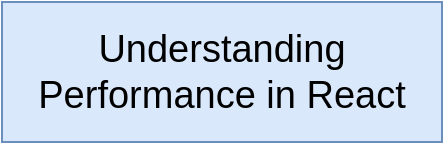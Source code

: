<mxfile version="13.3.7" type="device" pages="8"><diagram name="02 - perf" id="t2TUxN17wFgN8wNWO2Cf"><mxGraphModel dx="439" dy="243" grid="1" gridSize="10" guides="1" tooltips="1" connect="1" arrows="1" fold="1" page="1" pageScale="1" pageWidth="1920" pageHeight="1200" math="0" shadow="0"><root><mxCell id="jJI2EIIkVg785DbDCy2p-0"/><mxCell id="jJI2EIIkVg785DbDCy2p-1" parent="jJI2EIIkVg785DbDCy2p-0"/><mxCell id="VVTbfnG45FFTxxPmZXgF-0" value="Understanding Performance in React" style="rounded=0;whiteSpace=wrap;html=1;fontSize=19;align=center;fillColor=#dae8fc;strokeColor=#6c8ebf;" vertex="1" parent="jJI2EIIkVg785DbDCy2p-1"><mxGeometry x="820" y="630" width="220" height="70" as="geometry"/></mxCell></root></mxGraphModel></diagram><diagram id="FVXwTptBEdayUmFcSih4" name="01 - perf"><mxGraphModel dx="754" dy="418" grid="1" gridSize="10" guides="1" tooltips="1" connect="1" arrows="1" fold="1" page="1" pageScale="1" pageWidth="1920" pageHeight="1200" math="0" shadow="0"><root><mxCell id="0"/><mxCell id="1" parent="0"/><mxCell id="VbLmjLQE_Q2GaZdReaiH-5" value="" style="strokeWidth=1;shadow=0;dashed=0;align=center;html=1;shape=mxgraph.mockup.containers.browserWindow;rSize=0;strokeColor=#666666;strokeColor2=#008cff;strokeColor3=#c4c4c4;mainText=,;recursiveResize=0;fontSize=13;" vertex="1" parent="1"><mxGeometry x="740" y="510" width="260" height="350" as="geometry"/></mxCell><mxCell id="VbLmjLQE_Q2GaZdReaiH-6" value="Page 1" style="strokeWidth=1;shadow=0;dashed=0;align=center;html=1;shape=mxgraph.mockup.containers.anchor;fontSize=17;fontColor=#666666;align=left;" vertex="1" parent="VbLmjLQE_Q2GaZdReaiH-5"><mxGeometry x="60" y="12" width="110" height="26" as="geometry"/></mxCell><mxCell id="VbLmjLQE_Q2GaZdReaiH-7" value="" style="strokeWidth=1;shadow=0;dashed=0;align=center;html=1;shape=mxgraph.mockup.containers.anchor;rSize=0;fontSize=17;fontColor=#666666;align=left;" vertex="1" parent="VbLmjLQE_Q2GaZdReaiH-5"><mxGeometry x="130" y="60" width="250" height="26" as="geometry"/></mxCell><mxCell id="VbLmjLQE_Q2GaZdReaiH-8" value="Revenue:" style="text;html=1;strokeColor=none;fillColor=none;align=left;verticalAlign=middle;whiteSpace=wrap;rounded=0;fontSize=13;" vertex="1" parent="VbLmjLQE_Q2GaZdReaiH-5"><mxGeometry x="10" y="120" width="80" height="20" as="geometry"/></mxCell><mxCell id="X5NCKBZt4RLIYFNzHx9n-2" value="Name:" style="text;html=1;strokeColor=none;fillColor=none;align=left;verticalAlign=middle;whiteSpace=wrap;rounded=0;fontSize=13;" vertex="1" parent="VbLmjLQE_Q2GaZdReaiH-5"><mxGeometry x="10" y="150" width="80" height="20" as="geometry"/></mxCell><mxCell id="X5NCKBZt4RLIYFNzHx9n-4" value="" style="rounded=0;whiteSpace=wrap;html=1;fontSize=19;align=center;" vertex="1" parent="VbLmjLQE_Q2GaZdReaiH-5"><mxGeometry x="30" y="200" width="210" height="60" as="geometry"/></mxCell><mxCell id="X5NCKBZt4RLIYFNzHx9n-5" value="Total Sales" style="text;html=1;strokeColor=none;fillColor=none;align=center;verticalAlign=middle;whiteSpace=wrap;rounded=0;fontSize=10;" vertex="1" parent="VbLmjLQE_Q2GaZdReaiH-5"><mxGeometry x="77.5" y="237" width="115" height="20" as="geometry"/></mxCell><mxCell id="X5NCKBZt4RLIYFNzHx9n-6" value="$50m" style="text;html=1;strokeColor=none;fillColor=none;align=center;verticalAlign=middle;whiteSpace=wrap;rounded=0;fontSize=19;" vertex="1" parent="VbLmjLQE_Q2GaZdReaiH-5"><mxGeometry x="77.5" y="210" width="115" height="20" as="geometry"/></mxCell><mxCell id="X5NCKBZt4RLIYFNzHx9n-7" value="" style="rounded=0;whiteSpace=wrap;html=1;fontSize=19;align=center;" vertex="1" parent="VbLmjLQE_Q2GaZdReaiH-5"><mxGeometry x="30" y="270" width="210" height="60" as="geometry"/></mxCell><mxCell id="X5NCKBZt4RLIYFNzHx9n-8" value="Best Product" style="text;html=1;strokeColor=none;fillColor=none;align=center;verticalAlign=middle;whiteSpace=wrap;rounded=0;fontSize=10;" vertex="1" parent="VbLmjLQE_Q2GaZdReaiH-5"><mxGeometry x="77.5" y="307" width="115" height="20" as="geometry"/></mxCell><mxCell id="X5NCKBZt4RLIYFNzHx9n-9" value="Shoes" style="text;html=1;strokeColor=none;fillColor=none;align=center;verticalAlign=middle;whiteSpace=wrap;rounded=0;fontSize=19;" vertex="1" parent="VbLmjLQE_Q2GaZdReaiH-5"><mxGeometry x="77.5" y="280" width="115" height="20" as="geometry"/></mxCell><mxCell id="1Mvxpa06jo3BtQffQARe-1" style="edgeStyle=orthogonalEdgeStyle;rounded=0;orthogonalLoop=1;jettySize=auto;html=1;exitX=1;exitY=0.5;exitDx=0;exitDy=0;entryX=0.75;entryY=0;entryDx=0;entryDy=0;fontSize=13;" edge="1" parent="VbLmjLQE_Q2GaZdReaiH-5" source="X5NCKBZt4RLIYFNzHx9n-1" target="X5NCKBZt4RLIYFNzHx9n-6"><mxGeometry relative="1" as="geometry"/></mxCell><mxCell id="X5NCKBZt4RLIYFNzHx9n-1" value="50" style="rounded=0;whiteSpace=wrap;html=1;fontSize=13;align=left;spacingLeft=2;" vertex="1" parent="VbLmjLQE_Q2GaZdReaiH-5"><mxGeometry x="80" y="120" width="70" height="20" as="geometry"/></mxCell><mxCell id="1Mvxpa06jo3BtQffQARe-2" style="edgeStyle=orthogonalEdgeStyle;rounded=0;orthogonalLoop=1;jettySize=auto;html=1;exitX=0.25;exitY=1;exitDx=0;exitDy=0;entryX=0;entryY=0.5;entryDx=0;entryDy=0;fontSize=13;" edge="1" parent="VbLmjLQE_Q2GaZdReaiH-5" source="X5NCKBZt4RLIYFNzHx9n-3" target="X5NCKBZt4RLIYFNzHx9n-9"><mxGeometry relative="1" as="geometry"/></mxCell><mxCell id="X5NCKBZt4RLIYFNzHx9n-3" value="Shoes" style="rounded=0;whiteSpace=wrap;html=1;fontSize=13;align=left;spacingLeft=2;" vertex="1" parent="VbLmjLQE_Q2GaZdReaiH-5"><mxGeometry x="80" y="150" width="70" height="20" as="geometry"/></mxCell></root></mxGraphModel></diagram><diagram id="ucTizRLF-c9czRPr8Non" name="04 - dev tools"><mxGraphModel dx="439" dy="243" grid="1" gridSize="10" guides="1" tooltips="1" connect="1" arrows="1" fold="1" page="1" pageScale="1" pageWidth="1920" pageHeight="1200" math="0" shadow="0"><root><mxCell id="7WBc0YQ72Zg7IlOCsjcg-0"/><mxCell id="7WBc0YQ72Zg7IlOCsjcg-1" parent="7WBc0YQ72Zg7IlOCsjcg-0"/><mxCell id="7WBc0YQ72Zg7IlOCsjcg-2" value="Google search: &quot;react dev tools&quot;" style="rounded=0;whiteSpace=wrap;html=1;fontSize=13;align=center;fillColor=#dae8fc;strokeColor=#6c8ebf;" vertex="1" parent="7WBc0YQ72Zg7IlOCsjcg-1"><mxGeometry x="800" y="440" width="300" height="40" as="geometry"/></mxCell><mxCell id="7WBc0YQ72Zg7IlOCsjcg-3" value="React Dev Tools" style="text;html=1;strokeColor=none;fillColor=none;align=center;verticalAlign=middle;whiteSpace=wrap;rounded=0;fontSize=19;fontStyle=1" vertex="1" parent="7WBc0YQ72Zg7IlOCsjcg-1"><mxGeometry x="850" y="410" width="200" height="20" as="geometry"/></mxCell><mxCell id="7WBc0YQ72Zg7IlOCsjcg-4" value="Browser extension for inspecting + profiling components" style="rounded=0;whiteSpace=wrap;html=1;fontSize=13;align=center;fillColor=#dae8fc;strokeColor=#6c8ebf;" vertex="1" parent="7WBc0YQ72Zg7IlOCsjcg-1"><mxGeometry x="800" y="490" width="300" height="40" as="geometry"/></mxCell></root></mxGraphModel></diagram><diagram id="fNH5h4dXR1jhbXgWZlGM" name="04 - rerender"><mxGraphModel dx="524" dy="291" grid="1" gridSize="10" guides="1" tooltips="1" connect="1" arrows="1" fold="1" page="1" pageScale="1" pageWidth="1920" pageHeight="1200" math="0" shadow="0"><root><mxCell id="9plFEmLfplBN6H0M48mM-0"/><mxCell id="9plFEmLfplBN6H0M48mM-1" parent="9plFEmLfplBN6H0M48mM-0"/><mxCell id="9plFEmLfplBN6H0M48mM-2" value="Page" style="rounded=0;whiteSpace=wrap;html=1;fontSize=16;align=center;fillColor=#f5f5f5;strokeColor=#666666;fontColor=#333333;" vertex="1" parent="9plFEmLfplBN6H0M48mM-1"><mxGeometry x="875" y="460" width="185" height="30" as="geometry"/></mxCell><mxCell id="9plFEmLfplBN6H0M48mM-8" style="edgeStyle=orthogonalEdgeStyle;rounded=0;orthogonalLoop=1;jettySize=auto;html=1;exitX=0.5;exitY=1;exitDx=0;exitDy=0;entryX=0.5;entryY=0;entryDx=0;entryDy=0;fontSize=13;" edge="1" parent="9plFEmLfplBN6H0M48mM-1" source="9plFEmLfplBN6H0M48mM-3" target="9plFEmLfplBN6H0M48mM-6"><mxGeometry relative="1" as="geometry"><Array as="points"><mxPoint x="968" y="550"/><mxPoint x="890" y="550"/></Array></mxGeometry></mxCell><mxCell id="9plFEmLfplBN6H0M48mM-9" style="edgeStyle=orthogonalEdgeStyle;rounded=0;orthogonalLoop=1;jettySize=auto;html=1;exitX=0.5;exitY=1;exitDx=0;exitDy=0;entryX=0.5;entryY=0;entryDx=0;entryDy=0;fontSize=13;" edge="1" parent="9plFEmLfplBN6H0M48mM-1" source="9plFEmLfplBN6H0M48mM-3" target="9plFEmLfplBN6H0M48mM-7"><mxGeometry relative="1" as="geometry"><Array as="points"><mxPoint x="968" y="550"/><mxPoint x="1040" y="550"/></Array></mxGeometry></mxCell><mxCell id="9plFEmLfplBN6H0M48mM-3" value="" style="rounded=0;whiteSpace=wrap;html=1;fontSize=16;align=center;fillColor=#f5f5f5;strokeColor=#666666;fontColor=#333333;" vertex="1" parent="9plFEmLfplBN6H0M48mM-1"><mxGeometry x="875" y="490" width="185" height="50" as="geometry"/></mxCell><mxCell id="9plFEmLfplBN6H0M48mM-4" value="revenue" style="rounded=0;whiteSpace=wrap;html=1;fontSize=13;align=center;fillColor=#dae8fc;strokeColor=#6c8ebf;" vertex="1" parent="9plFEmLfplBN6H0M48mM-1"><mxGeometry x="882.5" y="500" width="80" height="30" as="geometry"/></mxCell><mxCell id="9plFEmLfplBN6H0M48mM-5" value="name" style="rounded=0;whiteSpace=wrap;html=1;fontSize=13;align=center;fillColor=#dae8fc;strokeColor=#6c8ebf;" vertex="1" parent="9plFEmLfplBN6H0M48mM-1"><mxGeometry x="972.5" y="500" width="80" height="30" as="geometry"/></mxCell><mxCell id="9plFEmLfplBN6H0M48mM-6" value="RevenueStats" style="rounded=0;whiteSpace=wrap;html=1;fontSize=16;align=center;fillColor=#f5f5f5;strokeColor=#666666;fontColor=#333333;" vertex="1" parent="9plFEmLfplBN6H0M48mM-1"><mxGeometry x="830" y="610" width="120" height="40" as="geometry"/></mxCell><mxCell id="9plFEmLfplBN6H0M48mM-7" value="ProductStats" style="rounded=0;whiteSpace=wrap;html=1;fontSize=16;align=center;fillColor=#f5f5f5;strokeColor=#666666;fontColor=#333333;" vertex="1" parent="9plFEmLfplBN6H0M48mM-1"><mxGeometry x="980" y="610" width="120" height="40" as="geometry"/></mxCell><mxCell id="6zMkadEowOJ0HRep9gpB-0" value="revenue" style="rounded=0;whiteSpace=wrap;html=1;fontSize=13;align=center;fillColor=#dae8fc;strokeColor=#6c8ebf;" vertex="1" parent="9plFEmLfplBN6H0M48mM-1"><mxGeometry x="810" y="560" width="80" height="30" as="geometry"/></mxCell><mxCell id="6zMkadEowOJ0HRep9gpB-1" value="name" style="rounded=0;whiteSpace=wrap;html=1;fontSize=13;align=center;fillColor=#dae8fc;strokeColor=#6c8ebf;" vertex="1" parent="9plFEmLfplBN6H0M48mM-1"><mxGeometry x="1040" y="560" width="80" height="30" as="geometry"/></mxCell></root></mxGraphModel></diagram><diagram name="05 - rerender" id="MhUu9fNiDW8BM8ZbAuIE"><mxGraphModel dx="490" dy="272" grid="1" gridSize="10" guides="1" tooltips="1" connect="1" arrows="1" fold="1" page="1" pageScale="1" pageWidth="1920" pageHeight="1200" math="0" shadow="0"><root><mxCell id="3M1q0dMJ0Js7gkSXFZ7a-0"/><mxCell id="3M1q0dMJ0Js7gkSXFZ7a-1" parent="3M1q0dMJ0Js7gkSXFZ7a-0"/><mxCell id="3M1q0dMJ0Js7gkSXFZ7a-2" value="Page" style="rounded=0;whiteSpace=wrap;html=1;fontSize=16;align=center;fillColor=#f5f5f5;strokeColor=#666666;fontColor=#333333;" vertex="1" parent="3M1q0dMJ0Js7gkSXFZ7a-1"><mxGeometry x="875" y="460" width="185" height="30" as="geometry"/></mxCell><mxCell id="3M1q0dMJ0Js7gkSXFZ7a-3" style="edgeStyle=orthogonalEdgeStyle;rounded=0;orthogonalLoop=1;jettySize=auto;html=1;exitX=0.5;exitY=1;exitDx=0;exitDy=0;entryX=0.5;entryY=0;entryDx=0;entryDy=0;fontSize=13;" edge="1" parent="3M1q0dMJ0Js7gkSXFZ7a-1" source="3M1q0dMJ0Js7gkSXFZ7a-5" target="3M1q0dMJ0Js7gkSXFZ7a-8"><mxGeometry relative="1" as="geometry"><Array as="points"><mxPoint x="968" y="550"/><mxPoint x="890" y="550"/></Array></mxGeometry></mxCell><mxCell id="3M1q0dMJ0Js7gkSXFZ7a-4" style="edgeStyle=orthogonalEdgeStyle;rounded=0;orthogonalLoop=1;jettySize=auto;html=1;exitX=0.5;exitY=1;exitDx=0;exitDy=0;entryX=0.5;entryY=0;entryDx=0;entryDy=0;fontSize=13;" edge="1" parent="3M1q0dMJ0Js7gkSXFZ7a-1" source="3M1q0dMJ0Js7gkSXFZ7a-5" target="3M1q0dMJ0Js7gkSXFZ7a-9"><mxGeometry relative="1" as="geometry"><Array as="points"><mxPoint x="968" y="550"/><mxPoint x="1040" y="550"/></Array></mxGeometry></mxCell><mxCell id="3M1q0dMJ0Js7gkSXFZ7a-5" value="" style="rounded=0;whiteSpace=wrap;html=1;fontSize=16;align=center;fillColor=#f5f5f5;strokeColor=#666666;fontColor=#333333;" vertex="1" parent="3M1q0dMJ0Js7gkSXFZ7a-1"><mxGeometry x="875" y="490" width="185" height="50" as="geometry"/></mxCell><mxCell id="3M1q0dMJ0Js7gkSXFZ7a-6" value="revenue" style="rounded=0;whiteSpace=wrap;html=1;fontSize=13;align=center;fillColor=#dae8fc;strokeColor=#6c8ebf;" vertex="1" parent="3M1q0dMJ0Js7gkSXFZ7a-1"><mxGeometry x="882.5" y="500" width="80" height="30" as="geometry"/></mxCell><mxCell id="3M1q0dMJ0Js7gkSXFZ7a-7" value="name" style="rounded=0;whiteSpace=wrap;html=1;fontSize=13;align=center;fillColor=#dae8fc;strokeColor=#6c8ebf;" vertex="1" parent="3M1q0dMJ0Js7gkSXFZ7a-1"><mxGeometry x="972.5" y="500" width="80" height="30" as="geometry"/></mxCell><mxCell id="3M1q0dMJ0Js7gkSXFZ7a-8" value="RevenueStats" style="rounded=0;whiteSpace=wrap;html=1;fontSize=16;align=center;fillColor=#f5f5f5;strokeColor=#666666;fontColor=#333333;" vertex="1" parent="3M1q0dMJ0Js7gkSXFZ7a-1"><mxGeometry x="830" y="610" width="120" height="40" as="geometry"/></mxCell><mxCell id="3M1q0dMJ0Js7gkSXFZ7a-9" value="ProductStats" style="rounded=0;whiteSpace=wrap;html=1;fontSize=16;align=center;fillColor=#f8cecc;strokeColor=#b85450;" vertex="1" parent="3M1q0dMJ0Js7gkSXFZ7a-1"><mxGeometry x="980" y="610" width="120" height="40" as="geometry"/></mxCell><mxCell id="3M1q0dMJ0Js7gkSXFZ7a-10" value="revenue" style="rounded=0;whiteSpace=wrap;html=1;fontSize=13;align=center;fillColor=#dae8fc;strokeColor=#6c8ebf;" vertex="1" parent="3M1q0dMJ0Js7gkSXFZ7a-1"><mxGeometry x="810" y="560" width="80" height="30" as="geometry"/></mxCell><mxCell id="3M1q0dMJ0Js7gkSXFZ7a-11" value="name" style="rounded=0;whiteSpace=wrap;html=1;fontSize=13;align=center;fillColor=#dae8fc;strokeColor=#6c8ebf;" vertex="1" parent="3M1q0dMJ0Js7gkSXFZ7a-1"><mxGeometry x="1040" y="560" width="80" height="30" as="geometry"/></mxCell><mxCell id="3M1q0dMJ0Js7gkSXFZ7a-12" value="&lt;i&gt;Takes forever to render&lt;/i&gt;" style="text;html=1;strokeColor=none;fillColor=none;align=center;verticalAlign=middle;whiteSpace=wrap;rounded=0;fontSize=15;" vertex="1" parent="3M1q0dMJ0Js7gkSXFZ7a-1"><mxGeometry x="985" y="660" width="110" height="20" as="geometry"/></mxCell></root></mxGraphModel></diagram><diagram name="06 - rerender" id="THV4ohi_ItfddjeNMXfe"><mxGraphModel dx="490" dy="272" grid="1" gridSize="10" guides="1" tooltips="1" connect="1" arrows="1" fold="1" page="1" pageScale="1" pageWidth="1920" pageHeight="1200" math="0" shadow="0"><root><mxCell id="i4-uWrmThXbIvdOXFCpT-0"/><mxCell id="i4-uWrmThXbIvdOXFCpT-1" parent="i4-uWrmThXbIvdOXFCpT-0"/><mxCell id="i4-uWrmThXbIvdOXFCpT-2" value="Page" style="rounded=0;whiteSpace=wrap;html=1;fontSize=16;align=center;fillColor=#f5f5f5;strokeColor=#666666;fontColor=#333333;" vertex="1" parent="i4-uWrmThXbIvdOXFCpT-1"><mxGeometry x="875" y="460" width="185" height="30" as="geometry"/></mxCell><mxCell id="i4-uWrmThXbIvdOXFCpT-3" style="edgeStyle=orthogonalEdgeStyle;rounded=0;orthogonalLoop=1;jettySize=auto;html=1;exitX=0.5;exitY=1;exitDx=0;exitDy=0;entryX=0.5;entryY=0;entryDx=0;entryDy=0;fontSize=13;" edge="1" parent="i4-uWrmThXbIvdOXFCpT-1" source="i4-uWrmThXbIvdOXFCpT-5" target="i4-uWrmThXbIvdOXFCpT-8"><mxGeometry relative="1" as="geometry"><Array as="points"><mxPoint x="968" y="550"/><mxPoint x="890" y="550"/></Array></mxGeometry></mxCell><mxCell id="i4-uWrmThXbIvdOXFCpT-4" style="edgeStyle=orthogonalEdgeStyle;rounded=0;orthogonalLoop=1;jettySize=auto;html=1;exitX=0.5;exitY=1;exitDx=0;exitDy=0;entryX=0.5;entryY=0;entryDx=0;entryDy=0;fontSize=13;" edge="1" parent="i4-uWrmThXbIvdOXFCpT-1" source="i4-uWrmThXbIvdOXFCpT-5" target="i4-uWrmThXbIvdOXFCpT-9"><mxGeometry relative="1" as="geometry"><Array as="points"><mxPoint x="968" y="550"/><mxPoint x="1040" y="550"/></Array></mxGeometry></mxCell><mxCell id="i4-uWrmThXbIvdOXFCpT-5" value="" style="rounded=0;whiteSpace=wrap;html=1;fontSize=16;align=center;fillColor=#f5f5f5;strokeColor=#666666;fontColor=#333333;" vertex="1" parent="i4-uWrmThXbIvdOXFCpT-1"><mxGeometry x="875" y="490" width="185" height="50" as="geometry"/></mxCell><mxCell id="i4-uWrmThXbIvdOXFCpT-6" value="revenue" style="rounded=0;whiteSpace=wrap;html=1;fontSize=13;align=center;fillColor=#dae8fc;strokeColor=#6c8ebf;" vertex="1" parent="i4-uWrmThXbIvdOXFCpT-1"><mxGeometry x="882.5" y="500" width="80" height="30" as="geometry"/></mxCell><mxCell id="i4-uWrmThXbIvdOXFCpT-7" value="name" style="rounded=0;whiteSpace=wrap;html=1;fontSize=13;align=center;fillColor=#dae8fc;strokeColor=#6c8ebf;" vertex="1" parent="i4-uWrmThXbIvdOXFCpT-1"><mxGeometry x="972.5" y="500" width="80" height="30" as="geometry"/></mxCell><mxCell id="i4-uWrmThXbIvdOXFCpT-8" value="RevenueStats" style="rounded=0;whiteSpace=wrap;html=1;fontSize=16;align=center;fillColor=#f5f5f5;strokeColor=#666666;fontColor=#333333;" vertex="1" parent="i4-uWrmThXbIvdOXFCpT-1"><mxGeometry x="830" y="610" width="120" height="40" as="geometry"/></mxCell><mxCell id="i4-uWrmThXbIvdOXFCpT-9" value="ProductStats" style="rounded=0;whiteSpace=wrap;html=1;fontSize=16;align=center;fillColor=#f8cecc;strokeColor=#b85450;" vertex="1" parent="i4-uWrmThXbIvdOXFCpT-1"><mxGeometry x="980" y="610" width="120" height="40" as="geometry"/></mxCell><mxCell id="i4-uWrmThXbIvdOXFCpT-10" value="revenue" style="rounded=0;whiteSpace=wrap;html=1;fontSize=13;align=center;fillColor=#dae8fc;strokeColor=#6c8ebf;" vertex="1" parent="i4-uWrmThXbIvdOXFCpT-1"><mxGeometry x="890" y="570" width="50" height="20" as="geometry"/></mxCell><mxCell id="i4-uWrmThXbIvdOXFCpT-11" value="name" style="rounded=0;whiteSpace=wrap;html=1;fontSize=13;align=center;fillColor=#dae8fc;strokeColor=#6c8ebf;" vertex="1" parent="i4-uWrmThXbIvdOXFCpT-1"><mxGeometry x="980" y="570" width="60" height="20" as="geometry"/></mxCell><mxCell id="i4-uWrmThXbIvdOXFCpT-12" value="&lt;i&gt;Takes forever to render&lt;/i&gt;" style="text;html=1;strokeColor=none;fillColor=none;align=center;verticalAlign=middle;whiteSpace=wrap;rounded=0;fontSize=15;" vertex="1" parent="i4-uWrmThXbIvdOXFCpT-1"><mxGeometry x="985" y="660" width="110" height="20" as="geometry"/></mxCell><mxCell id="i4-uWrmThXbIvdOXFCpT-14" style="edgeStyle=orthogonalEdgeStyle;rounded=0;orthogonalLoop=1;jettySize=auto;html=1;exitX=1;exitY=0.5;exitDx=0;exitDy=0;fontSize=15;" edge="1" parent="i4-uWrmThXbIvdOXFCpT-1" source="i4-uWrmThXbIvdOXFCpT-13" target="i4-uWrmThXbIvdOXFCpT-6"><mxGeometry relative="1" as="geometry"/></mxCell><mxCell id="i4-uWrmThXbIvdOXFCpT-13" value="If revenue changes, we rerender Page and all children" style="text;html=1;strokeColor=none;fillColor=none;align=right;verticalAlign=middle;whiteSpace=wrap;rounded=0;fontSize=15;fontStyle=1" vertex="1" parent="i4-uWrmThXbIvdOXFCpT-1"><mxGeometry x="720" y="477.5" width="120" height="75" as="geometry"/></mxCell></root></mxGraphModel></diagram><diagram id="ehotAcfeNEKX0qJ_ZhwR" name="05 - perf"><mxGraphModel dx="366" dy="203" grid="1" gridSize="10" guides="1" tooltips="1" connect="1" arrows="1" fold="1" page="1" pageScale="1" pageWidth="1920" pageHeight="1200" math="0" shadow="0"><root><mxCell id="vhoZL2ideezMhtWP05bl-0"/><mxCell id="vhoZL2ideezMhtWP05bl-1" parent="vhoZL2ideezMhtWP05bl-0"/><mxCell id="ePDumOQbZhh8JWxRt7Ls-1" value="1" style="rounded=0;whiteSpace=wrap;html=1;fontSize=15;align=center;fillColor=#dae8fc;strokeColor=#6c8ebf;" vertex="1" parent="vhoZL2ideezMhtWP05bl-1"><mxGeometry x="840" y="480" width="30" height="30" as="geometry"/></mxCell><mxCell id="ePDumOQbZhh8JWxRt7Ls-2" value="Memoize the &lt;b&gt;calculation&lt;/b&gt; with 'useMemo'" style="rounded=0;whiteSpace=wrap;html=1;fontSize=12;align=center;" vertex="1" parent="vhoZL2ideezMhtWP05bl-1"><mxGeometry x="870" y="480" width="250" height="30" as="geometry"/></mxCell><mxCell id="ePDumOQbZhh8JWxRt7Ls-4" value="2" style="rounded=0;whiteSpace=wrap;html=1;fontSize=15;align=center;fillColor=#dae8fc;strokeColor=#6c8ebf;" vertex="1" parent="vhoZL2ideezMhtWP05bl-1"><mxGeometry x="840" y="520" width="30" height="30" as="geometry"/></mxCell><mxCell id="ePDumOQbZhh8JWxRt7Ls-5" value="Memoize the &lt;b&gt;component&lt;/b&gt;&amp;nbsp;with 'useMemo'" style="rounded=0;whiteSpace=wrap;html=1;fontSize=12;align=center;" vertex="1" parent="vhoZL2ideezMhtWP05bl-1"><mxGeometry x="870" y="520" width="250" height="30" as="geometry"/></mxCell><mxCell id="ePDumOQbZhh8JWxRt7Ls-6" value="3" style="rounded=0;whiteSpace=wrap;html=1;fontSize=15;align=center;fillColor=#dae8fc;strokeColor=#6c8ebf;" vertex="1" parent="vhoZL2ideezMhtWP05bl-1"><mxGeometry x="840" y="560" width="30" height="30" as="geometry"/></mxCell><mxCell id="ePDumOQbZhh8JWxRt7Ls-7" value="Memoize the &lt;b&gt;component &lt;/b&gt;with 'React.memo'" style="rounded=0;whiteSpace=wrap;html=1;fontSize=12;align=center;" vertex="1" parent="vhoZL2ideezMhtWP05bl-1"><mxGeometry x="870" y="560" width="250" height="30" as="geometry"/></mxCell></root></mxGraphModel></diagram><diagram id="s8osDBg9U7Vt2gsEOze7" name="Page-8"><mxGraphModel dx="1886" dy="1046" grid="1" gridSize="10" guides="1" tooltips="1" connect="1" arrows="1" fold="1" page="1" pageScale="1" pageWidth="1920" pageHeight="1200" math="0" shadow="0"><root><mxCell id="nx1P7Ln7CUNR2EscAamr-0"/><mxCell id="nx1P7Ln7CUNR2EscAamr-1" parent="nx1P7Ln7CUNR2EscAamr-0"/></root></mxGraphModel></diagram></mxfile>